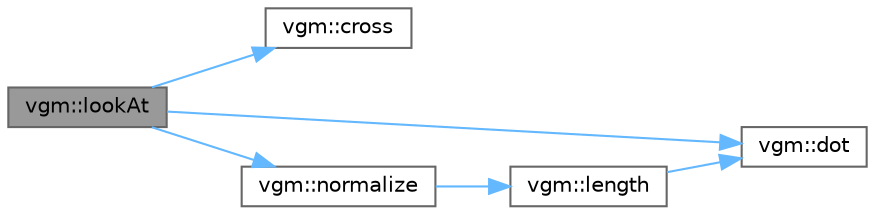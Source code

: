 digraph "vgm::lookAt"
{
 // LATEX_PDF_SIZE
  bgcolor="transparent";
  edge [fontname=Helvetica,fontsize=10,labelfontname=Helvetica,labelfontsize=10];
  node [fontname=Helvetica,fontsize=10,shape=box,height=0.2,width=0.4];
  rankdir="LR";
  Node1 [id="Node000001",label="vgm::lookAt",height=0.2,width=0.4,color="gray40", fillcolor="grey60", style="filled", fontcolor="black",tooltip=" "];
  Node1 -> Node2 [id="edge1_Node000001_Node000002",color="steelblue1",style="solid",tooltip=" "];
  Node2 [id="Node000002",label="vgm::cross",height=0.2,width=0.4,color="grey40", fillcolor="white", style="filled",URL="$namespacevgm.html#ac98673597446f419b3b887a33eede1f9",tooltip=" "];
  Node1 -> Node3 [id="edge2_Node000001_Node000003",color="steelblue1",style="solid",tooltip=" "];
  Node3 [id="Node000003",label="vgm::dot",height=0.2,width=0.4,color="grey40", fillcolor="white", style="filled",URL="$namespacevgm.html#a74219de8d7167b3dbf6467fe7c10097e",tooltip=" "];
  Node1 -> Node4 [id="edge3_Node000001_Node000004",color="steelblue1",style="solid",tooltip=" "];
  Node4 [id="Node000004",label="vgm::normalize",height=0.2,width=0.4,color="grey40", fillcolor="white", style="filled",URL="$namespacevgm.html#a9e01535a47e715a94ccd8c8336920c4e",tooltip=" "];
  Node4 -> Node5 [id="edge4_Node000004_Node000005",color="steelblue1",style="solid",tooltip=" "];
  Node5 [id="Node000005",label="vgm::length",height=0.2,width=0.4,color="grey40", fillcolor="white", style="filled",URL="$namespacevgm.html#af5bfc8b3f1a44713d342b5caee51906e",tooltip=" "];
  Node5 -> Node3 [id="edge5_Node000005_Node000003",color="steelblue1",style="solid",tooltip=" "];
}
